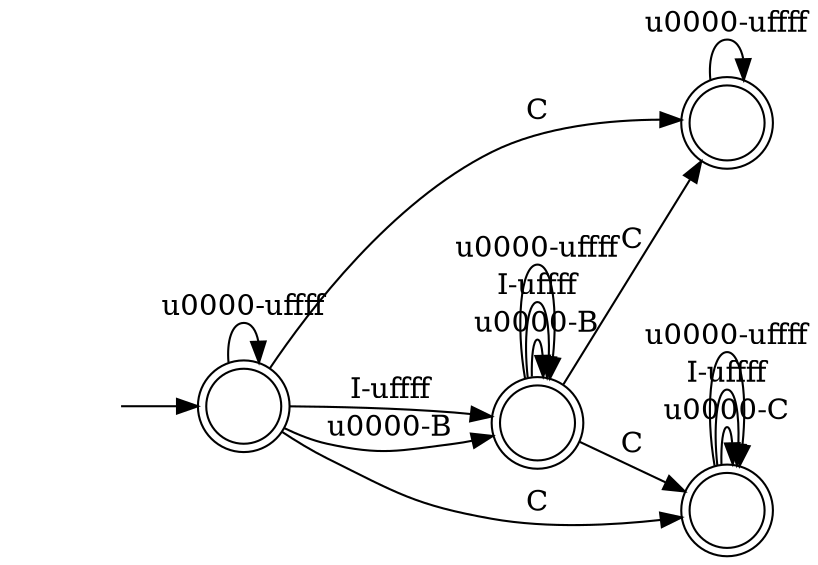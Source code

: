 digraph Automaton {
  rankdir = LR;
  0 [shape=doublecircle,label=""];
  0 -> 0 [label="\u0000-B"]
  0 -> 0 [label="I-\uffff"]
  0 -> 3 [label="C"]
  0 -> 1 [label="C"]
  0 -> 0 [label="\u0000-\uffff"]
  1 [shape=doublecircle,label=""];
  1 -> 1 [label="\u0000-C"]
  1 -> 1 [label="I-\uffff"]
  1 -> 1 [label="\u0000-\uffff"]
  2 [shape=doublecircle,label=""];
  initial [shape=plaintext,label=""];
  initial -> 2
  2 -> 0 [label="\u0000-B"]
  2 -> 0 [label="I-\uffff"]
  2 -> 3 [label="C"]
  2 -> 1 [label="C"]
  2 -> 2 [label="\u0000-\uffff"]
  3 [shape=doublecircle,label=""];
  3 -> 3 [label="\u0000-\uffff"]
}

